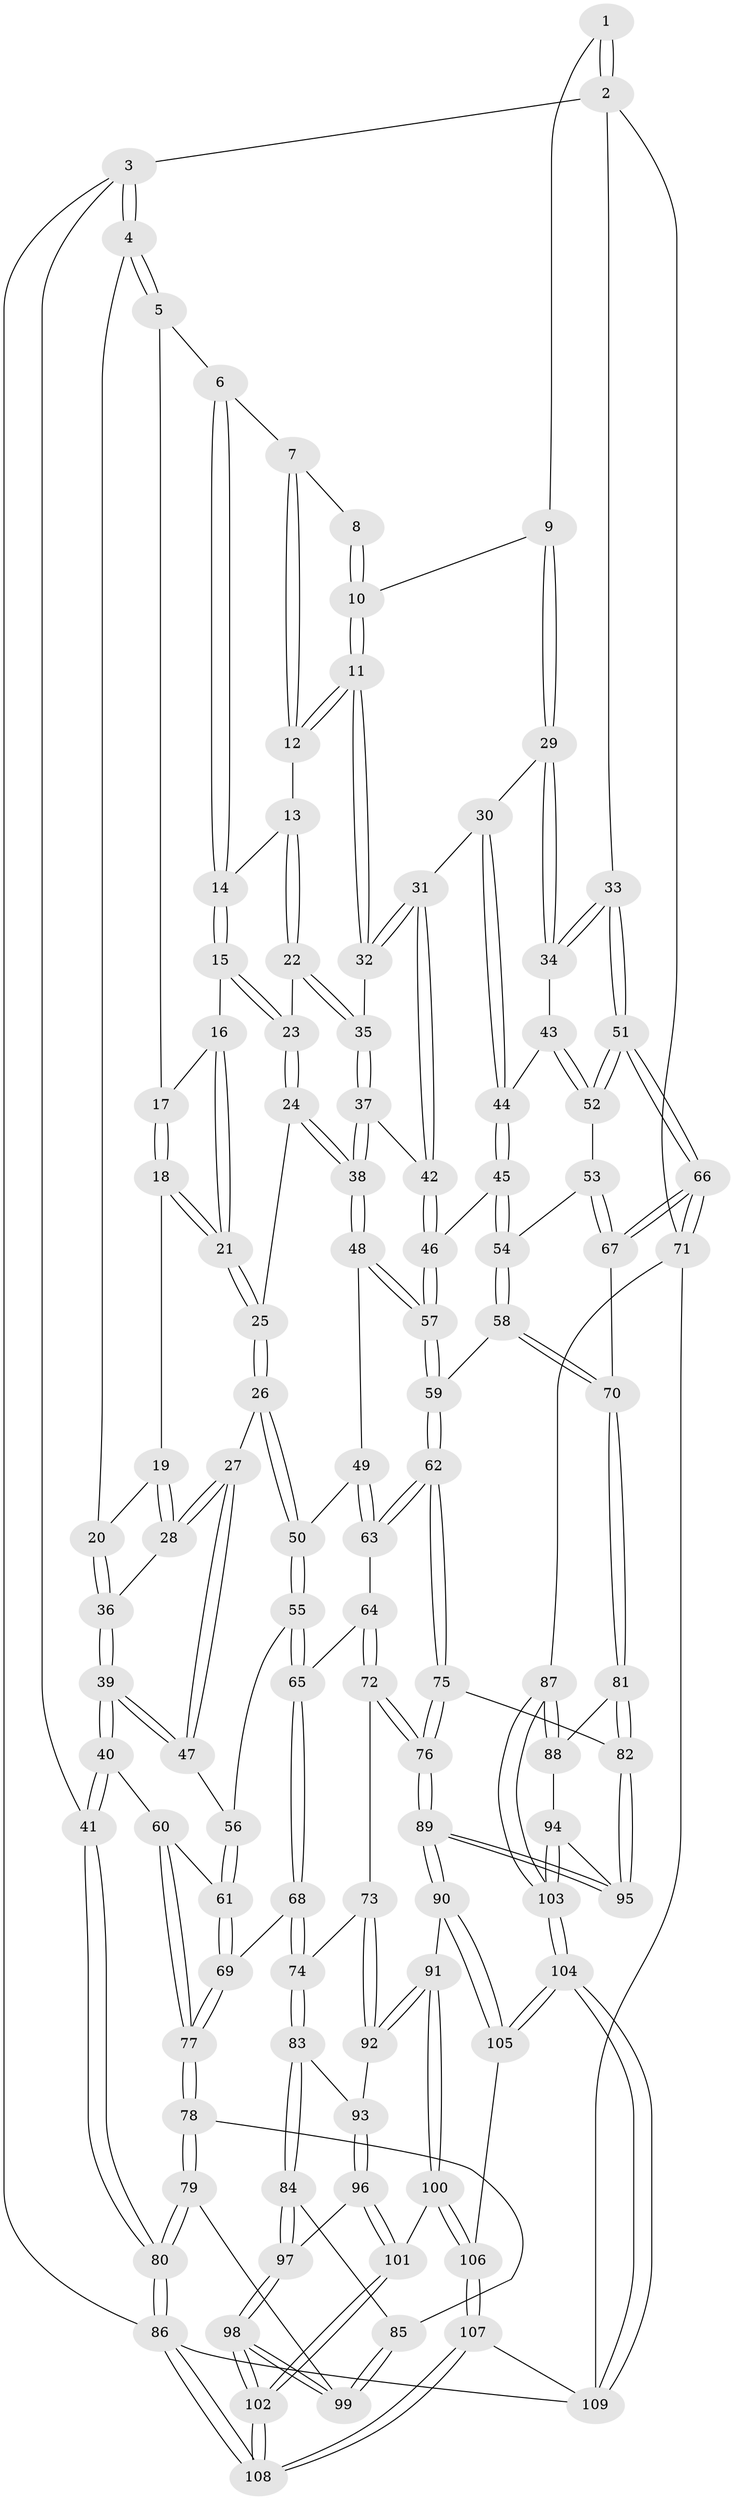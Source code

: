 // Generated by graph-tools (version 1.1) at 2025/38/03/09/25 02:38:34]
// undirected, 109 vertices, 269 edges
graph export_dot {
graph [start="1"]
  node [color=gray90,style=filled];
  1 [pos="+0.8943892795140854+0"];
  2 [pos="+1+0"];
  3 [pos="+0+0"];
  4 [pos="+0+0"];
  5 [pos="+0.13450059851504081+0"];
  6 [pos="+0.5155808030610382+0"];
  7 [pos="+0.544840228434843+0"];
  8 [pos="+0.6107625858201474+0"];
  9 [pos="+0.7632959130770268+0.071886228083623"];
  10 [pos="+0.6890650733471283+0.020917721415636893"];
  11 [pos="+0.6348195375134451+0.10675201570371146"];
  12 [pos="+0.6250206242804419+0.09353224385714473"];
  13 [pos="+0.5463566152445541+0.07519427450646159"];
  14 [pos="+0.46621048449042257+0"];
  15 [pos="+0.44592293796268323+0.027851544474111804"];
  16 [pos="+0.3401084183860646+0.033028139538179714"];
  17 [pos="+0.1704767885432884+0"];
  18 [pos="+0.2201664566212409+0.04834338734117721"];
  19 [pos="+0.19869222236574388+0.07115231520389605"];
  20 [pos="+0.07277289391600408+0.10597861384512859"];
  21 [pos="+0.28304026368331814+0.10735639239511192"];
  22 [pos="+0.5286792222420544+0.13270442224991746"];
  23 [pos="+0.4301679511215089+0.10487408411906425"];
  24 [pos="+0.3765246424608028+0.18671137330277754"];
  25 [pos="+0.33412377324478526+0.19827443622159244"];
  26 [pos="+0.3166085818734356+0.22004572826231808"];
  27 [pos="+0.27131210887512885+0.23772318151027422"];
  28 [pos="+0.16132305363958777+0.15703430632012907"];
  29 [pos="+0.7671622937469661+0.12290146398140192"];
  30 [pos="+0.7371951153437647+0.1417387349024666"];
  31 [pos="+0.6931893140204998+0.15359451304014768"];
  32 [pos="+0.63865852587361+0.11694505480861951"];
  33 [pos="+1+0"];
  34 [pos="+0.9010465917523943+0.14729713233323383"];
  35 [pos="+0.5571041700010493+0.16023503057785884"];
  36 [pos="+0.08436646483635064+0.17118606152034022"];
  37 [pos="+0.5251453412634974+0.26108788159416385"];
  38 [pos="+0.5180800956861191+0.2678492348713748"];
  39 [pos="+0.00490237450795204+0.33633624853291294"];
  40 [pos="+0+0.37746690808399624"];
  41 [pos="+0+0.3910318140013987"];
  42 [pos="+0.6689478366821713+0.2261183857118195"];
  43 [pos="+0.8912993442094974+0.24494730100933412"];
  44 [pos="+0.7905449728708016+0.2814503684198045"];
  45 [pos="+0.7601539220909204+0.31412861735301484"];
  46 [pos="+0.6994732408798773+0.30132490462644584"];
  47 [pos="+0.25761173495343137+0.250103023255442"];
  48 [pos="+0.5241730608985049+0.3272589276259416"];
  49 [pos="+0.39567468245864307+0.39628406701520513"];
  50 [pos="+0.37725109463768186+0.39769332692473636"];
  51 [pos="+1+0.3985762102709415"];
  52 [pos="+0.9611120434118072+0.3671868525325798"];
  53 [pos="+0.9275663435755791+0.39009537586432713"];
  54 [pos="+0.8035033924040941+0.417432885034106"];
  55 [pos="+0.36279225512542645+0.4136405432062958"];
  56 [pos="+0.24338827715706113+0.4053253887445906"];
  57 [pos="+0.5986380129583606+0.4047174790272924"];
  58 [pos="+0.7563148947551575+0.483643997777844"];
  59 [pos="+0.6162602517819439+0.4869991585875211"];
  60 [pos="+0.10900795470434997+0.46431417266299574"];
  61 [pos="+0.1377468355074576+0.47292815455636067"];
  62 [pos="+0.5866548558507685+0.5293731562427559"];
  63 [pos="+0.5234244369115518+0.5159926274831849"];
  64 [pos="+0.4006154808979386+0.5366082592012192"];
  65 [pos="+0.35478715983406034+0.493549715001585"];
  66 [pos="+1+0.6090624575517528"];
  67 [pos="+0.8995575075173214+0.5917275158331994"];
  68 [pos="+0.23237728636102814+0.5653903644246384"];
  69 [pos="+0.21029709308556063+0.5479324411767764"];
  70 [pos="+0.8453146636455274+0.611284894661848"];
  71 [pos="+1+0.755443649622742"];
  72 [pos="+0.38947019450934+0.6448012351101554"];
  73 [pos="+0.3409564807664338+0.6582258083071939"];
  74 [pos="+0.260216910716667+0.6474989012351603"];
  75 [pos="+0.5808586007248805+0.6573943349024303"];
  76 [pos="+0.5422280521976267+0.7038653692623744"];
  77 [pos="+0.07743970951079308+0.6893132537608018"];
  78 [pos="+0.06566200242664898+0.7258248100808301"];
  79 [pos="+0+0.7609337302381473"];
  80 [pos="+0+0.7566607784774655"];
  81 [pos="+0.840491109580596+0.6225152954086037"];
  82 [pos="+0.726177474601397+0.6894128461467076"];
  83 [pos="+0.2500536025323334+0.6643804222287213"];
  84 [pos="+0.13956028724721636+0.7400013670036726"];
  85 [pos="+0.08560808899401313+0.7300794606175027"];
  86 [pos="+0+1"];
  87 [pos="+0.9747334220248818+0.8213267254179626"];
  88 [pos="+0.869344430229675+0.6986929025348155"];
  89 [pos="+0.5275563572881022+0.803624282880545"];
  90 [pos="+0.5264409831725342+0.8062516505435066"];
  91 [pos="+0.42324352285288147+0.8517418711312843"];
  92 [pos="+0.3647299645077719+0.7841776926999491"];
  93 [pos="+0.28186990329209377+0.7650032110354544"];
  94 [pos="+0.7726522531432892+0.8346660362180588"];
  95 [pos="+0.7591345386838134+0.8185837073794937"];
  96 [pos="+0.2564399410191522+0.8253209148370709"];
  97 [pos="+0.1619123893199076+0.7829736971412329"];
  98 [pos="+0.14707880138131238+0.93288681257542"];
  99 [pos="+0.12004397503301227+0.9119987356217893"];
  100 [pos="+0.41865115996219726+0.8570525550497002"];
  101 [pos="+0.2793722243516414+0.8787978155109043"];
  102 [pos="+0.18197571093555714+1"];
  103 [pos="+0.8242199961669793+0.9455705513799579"];
  104 [pos="+0.776838076867956+1"];
  105 [pos="+0.5807320266445957+0.9021915463963304"];
  106 [pos="+0.39702756634466624+1"];
  107 [pos="+0.3691526111057377+1"];
  108 [pos="+0.16106765630076647+1"];
  109 [pos="+0.7912861093488811+1"];
  1 -- 2;
  1 -- 2;
  1 -- 9;
  2 -- 3;
  2 -- 33;
  2 -- 71;
  3 -- 4;
  3 -- 4;
  3 -- 41;
  3 -- 86;
  4 -- 5;
  4 -- 5;
  4 -- 20;
  5 -- 6;
  5 -- 17;
  6 -- 7;
  6 -- 14;
  6 -- 14;
  7 -- 8;
  7 -- 12;
  7 -- 12;
  8 -- 10;
  8 -- 10;
  9 -- 10;
  9 -- 29;
  9 -- 29;
  10 -- 11;
  10 -- 11;
  11 -- 12;
  11 -- 12;
  11 -- 32;
  11 -- 32;
  12 -- 13;
  13 -- 14;
  13 -- 22;
  13 -- 22;
  14 -- 15;
  14 -- 15;
  15 -- 16;
  15 -- 23;
  15 -- 23;
  16 -- 17;
  16 -- 21;
  16 -- 21;
  17 -- 18;
  17 -- 18;
  18 -- 19;
  18 -- 21;
  18 -- 21;
  19 -- 20;
  19 -- 28;
  19 -- 28;
  20 -- 36;
  20 -- 36;
  21 -- 25;
  21 -- 25;
  22 -- 23;
  22 -- 35;
  22 -- 35;
  23 -- 24;
  23 -- 24;
  24 -- 25;
  24 -- 38;
  24 -- 38;
  25 -- 26;
  25 -- 26;
  26 -- 27;
  26 -- 50;
  26 -- 50;
  27 -- 28;
  27 -- 28;
  27 -- 47;
  27 -- 47;
  28 -- 36;
  29 -- 30;
  29 -- 34;
  29 -- 34;
  30 -- 31;
  30 -- 44;
  30 -- 44;
  31 -- 32;
  31 -- 32;
  31 -- 42;
  31 -- 42;
  32 -- 35;
  33 -- 34;
  33 -- 34;
  33 -- 51;
  33 -- 51;
  34 -- 43;
  35 -- 37;
  35 -- 37;
  36 -- 39;
  36 -- 39;
  37 -- 38;
  37 -- 38;
  37 -- 42;
  38 -- 48;
  38 -- 48;
  39 -- 40;
  39 -- 40;
  39 -- 47;
  39 -- 47;
  40 -- 41;
  40 -- 41;
  40 -- 60;
  41 -- 80;
  41 -- 80;
  42 -- 46;
  42 -- 46;
  43 -- 44;
  43 -- 52;
  43 -- 52;
  44 -- 45;
  44 -- 45;
  45 -- 46;
  45 -- 54;
  45 -- 54;
  46 -- 57;
  46 -- 57;
  47 -- 56;
  48 -- 49;
  48 -- 57;
  48 -- 57;
  49 -- 50;
  49 -- 63;
  49 -- 63;
  50 -- 55;
  50 -- 55;
  51 -- 52;
  51 -- 52;
  51 -- 66;
  51 -- 66;
  52 -- 53;
  53 -- 54;
  53 -- 67;
  53 -- 67;
  54 -- 58;
  54 -- 58;
  55 -- 56;
  55 -- 65;
  55 -- 65;
  56 -- 61;
  56 -- 61;
  57 -- 59;
  57 -- 59;
  58 -- 59;
  58 -- 70;
  58 -- 70;
  59 -- 62;
  59 -- 62;
  60 -- 61;
  60 -- 77;
  60 -- 77;
  61 -- 69;
  61 -- 69;
  62 -- 63;
  62 -- 63;
  62 -- 75;
  62 -- 75;
  63 -- 64;
  64 -- 65;
  64 -- 72;
  64 -- 72;
  65 -- 68;
  65 -- 68;
  66 -- 67;
  66 -- 67;
  66 -- 71;
  66 -- 71;
  67 -- 70;
  68 -- 69;
  68 -- 74;
  68 -- 74;
  69 -- 77;
  69 -- 77;
  70 -- 81;
  70 -- 81;
  71 -- 87;
  71 -- 109;
  72 -- 73;
  72 -- 76;
  72 -- 76;
  73 -- 74;
  73 -- 92;
  73 -- 92;
  74 -- 83;
  74 -- 83;
  75 -- 76;
  75 -- 76;
  75 -- 82;
  76 -- 89;
  76 -- 89;
  77 -- 78;
  77 -- 78;
  78 -- 79;
  78 -- 79;
  78 -- 85;
  79 -- 80;
  79 -- 80;
  79 -- 99;
  80 -- 86;
  80 -- 86;
  81 -- 82;
  81 -- 82;
  81 -- 88;
  82 -- 95;
  82 -- 95;
  83 -- 84;
  83 -- 84;
  83 -- 93;
  84 -- 85;
  84 -- 97;
  84 -- 97;
  85 -- 99;
  85 -- 99;
  86 -- 108;
  86 -- 108;
  86 -- 109;
  87 -- 88;
  87 -- 88;
  87 -- 103;
  87 -- 103;
  88 -- 94;
  89 -- 90;
  89 -- 90;
  89 -- 95;
  89 -- 95;
  90 -- 91;
  90 -- 105;
  90 -- 105;
  91 -- 92;
  91 -- 92;
  91 -- 100;
  91 -- 100;
  92 -- 93;
  93 -- 96;
  93 -- 96;
  94 -- 95;
  94 -- 103;
  94 -- 103;
  96 -- 97;
  96 -- 101;
  96 -- 101;
  97 -- 98;
  97 -- 98;
  98 -- 99;
  98 -- 99;
  98 -- 102;
  98 -- 102;
  100 -- 101;
  100 -- 106;
  100 -- 106;
  101 -- 102;
  101 -- 102;
  102 -- 108;
  102 -- 108;
  103 -- 104;
  103 -- 104;
  104 -- 105;
  104 -- 105;
  104 -- 109;
  104 -- 109;
  105 -- 106;
  106 -- 107;
  106 -- 107;
  107 -- 108;
  107 -- 108;
  107 -- 109;
}
